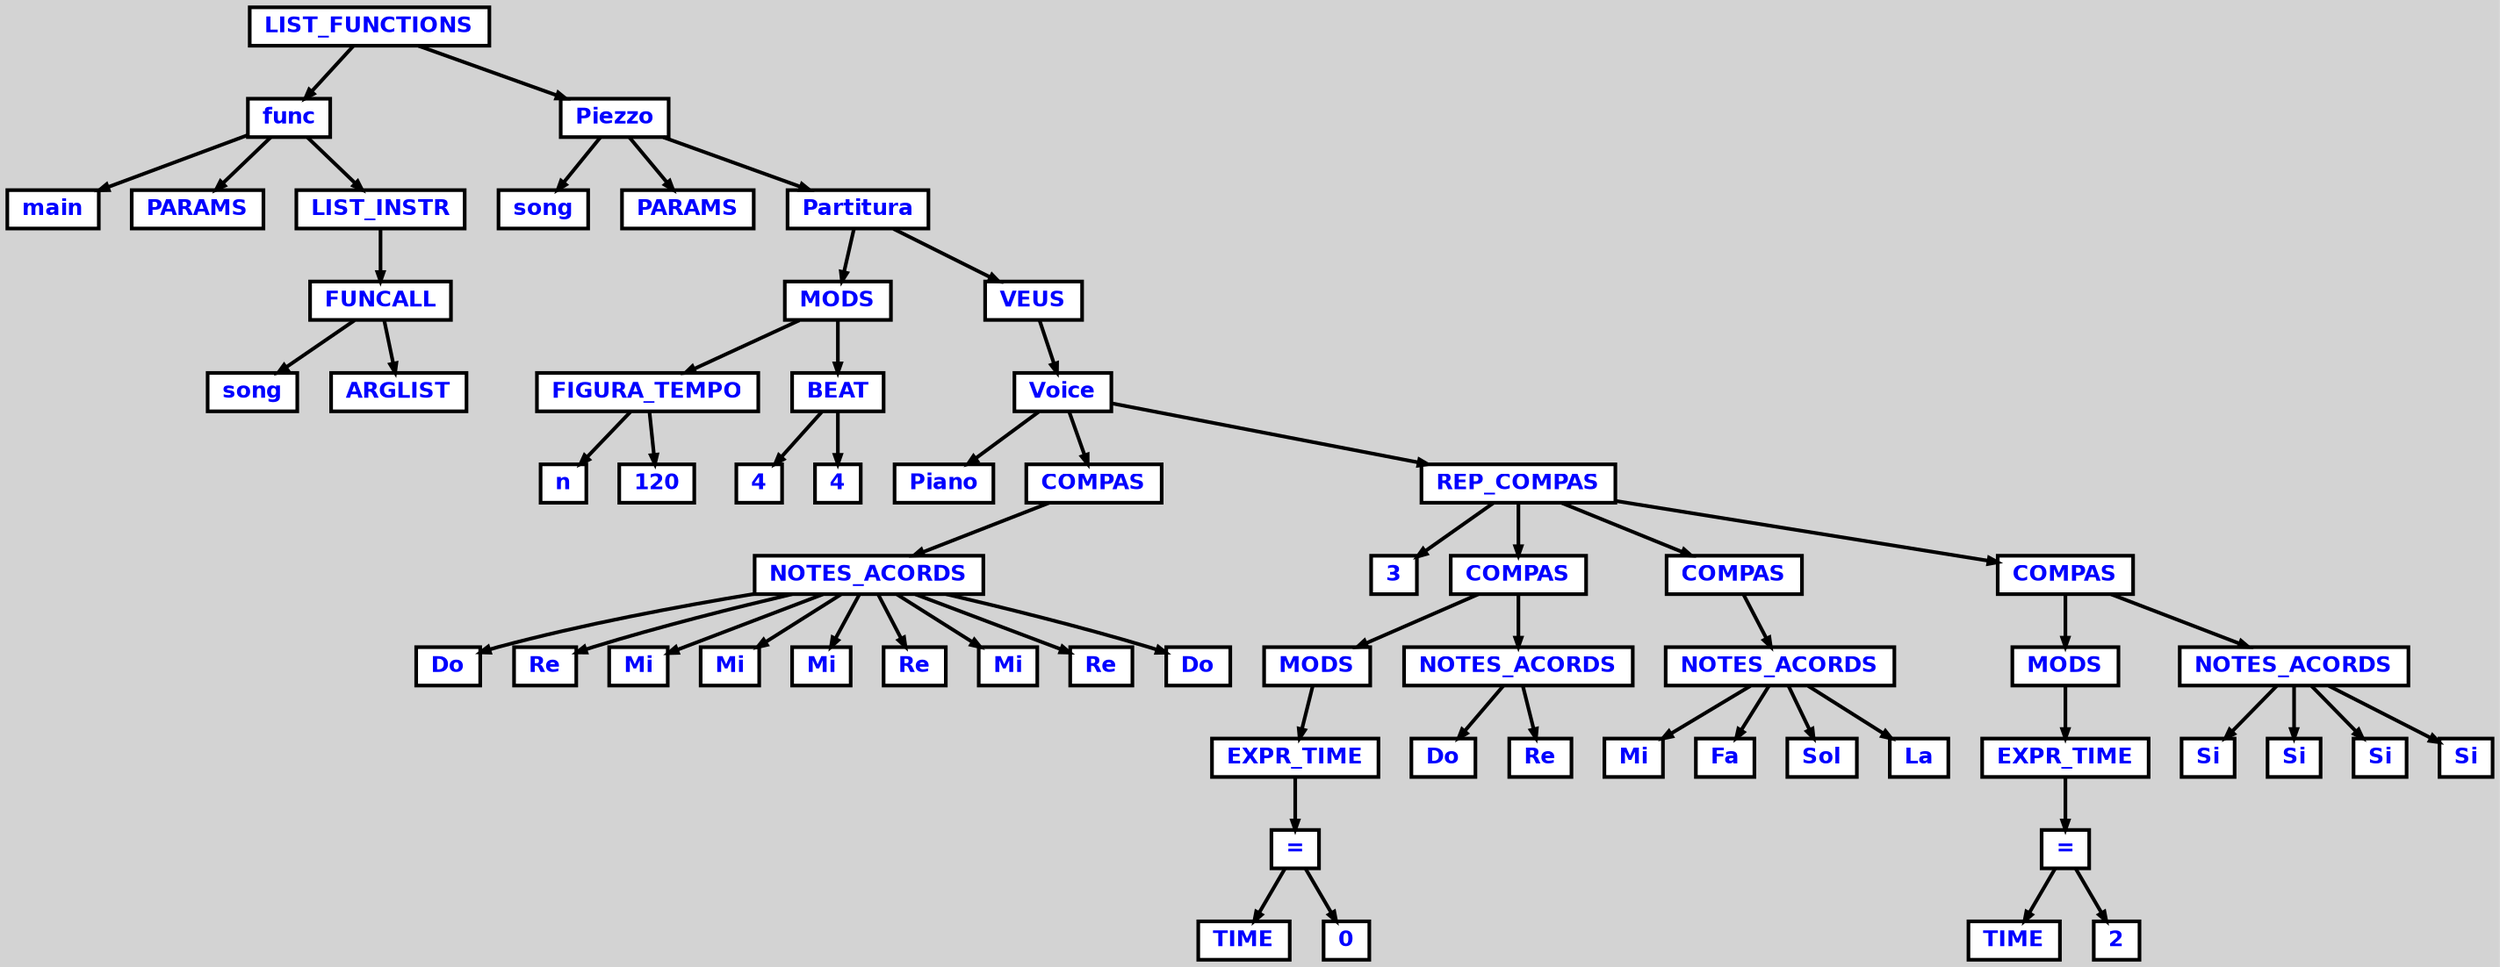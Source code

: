 digraph {

	ordering=out;
	ranksep=.4;
	bgcolor="lightgrey"; node [shape=box, fixedsize=false, fontsize=12, fontname="Helvetica-bold", fontcolor="blue"
		width=.25, height=.25, color="black", fillcolor="white", style="filled, solid, bold"];
	edge [arrowsize=.5, color="black", style="bold"]

  n0 [label="LIST_FUNCTIONS"];
  n1 [label="func"];
  n1 [label="func"];
  n2 [label="main"];
  n3 [label="PARAMS"];
  n4 [label="LIST_INSTR"];
  n4 [label="LIST_INSTR"];
  n5 [label="FUNCALL"];
  n5 [label="FUNCALL"];
  n6 [label="song"];
  n7 [label="ARGLIST"];
  n8 [label="Piezzo"];
  n8 [label="Piezzo"];
  n9 [label="song"];
  n10 [label="PARAMS"];
  n11 [label="Partitura"];
  n11 [label="Partitura"];
  n12 [label="MODS"];
  n12 [label="MODS"];
  n13 [label="FIGURA_TEMPO"];
  n13 [label="FIGURA_TEMPO"];
  n14 [label="n"];
  n15 [label="120"];
  n16 [label="BEAT"];
  n16 [label="BEAT"];
  n17 [label="4"];
  n18 [label="4"];
  n19 [label="VEUS"];
  n19 [label="VEUS"];
  n20 [label="Voice"];
  n20 [label="Voice"];
  n21 [label="Piano"];
  n22 [label="COMPAS"];
  n22 [label="COMPAS"];
  n23 [label="NOTES_ACORDS"];
  n23 [label="NOTES_ACORDS"];
  n24 [label="Do"];
  n25 [label="Re"];
  n26 [label="Mi"];
  n27 [label="Mi"];
  n28 [label="Mi"];
  n29 [label="Re"];
  n30 [label="Mi"];
  n31 [label="Re"];
  n32 [label="Do"];
  n33 [label="REP_COMPAS"];
  n33 [label="REP_COMPAS"];
  n34 [label="3"];
  n35 [label="COMPAS"];
  n35 [label="COMPAS"];
  n36 [label="MODS"];
  n36 [label="MODS"];
  n37 [label="EXPR_TIME"];
  n37 [label="EXPR_TIME"];
  n38 [label="="];
  n38 [label="="];
  n39 [label="TIME"];
  n40 [label="0"];
  n41 [label="NOTES_ACORDS"];
  n41 [label="NOTES_ACORDS"];
  n42 [label="Do"];
  n43 [label="Re"];
  n44 [label="COMPAS"];
  n44 [label="COMPAS"];
  n45 [label="NOTES_ACORDS"];
  n45 [label="NOTES_ACORDS"];
  n46 [label="Mi"];
  n47 [label="Fa"];
  n48 [label="Sol"];
  n49 [label="La"];
  n50 [label="COMPAS"];
  n50 [label="COMPAS"];
  n51 [label="MODS"];
  n51 [label="MODS"];
  n52 [label="EXPR_TIME"];
  n52 [label="EXPR_TIME"];
  n53 [label="="];
  n53 [label="="];
  n54 [label="TIME"];
  n55 [label="2"];
  n56 [label="NOTES_ACORDS"];
  n56 [label="NOTES_ACORDS"];
  n57 [label="Si"];
  n58 [label="Si"];
  n59 [label="Si"];
  n60 [label="Si"];

  n0 -> n1 // "LIST_FUNCTIONS" -> "func"
  n1 -> n2 // "func" -> "main"
  n1 -> n3 // "func" -> "PARAMS"
  n1 -> n4 // "func" -> "LIST_INSTR"
  n4 -> n5 // "LIST_INSTR" -> "FUNCALL"
  n5 -> n6 // "FUNCALL" -> "song"
  n5 -> n7 // "FUNCALL" -> "ARGLIST"
  n0 -> n8 // "LIST_FUNCTIONS" -> "Piezzo"
  n8 -> n9 // "Piezzo" -> "song"
  n8 -> n10 // "Piezzo" -> "PARAMS"
  n8 -> n11 // "Piezzo" -> "Partitura"
  n11 -> n12 // "Partitura" -> "MODS"
  n12 -> n13 // "MODS" -> "FIGURA_TEMPO"
  n13 -> n14 // "FIGURA_TEMPO" -> "n"
  n13 -> n15 // "FIGURA_TEMPO" -> "120"
  n12 -> n16 // "MODS" -> "BEAT"
  n16 -> n17 // "BEAT" -> "4"
  n16 -> n18 // "BEAT" -> "4"
  n11 -> n19 // "Partitura" -> "VEUS"
  n19 -> n20 // "VEUS" -> "Voice"
  n20 -> n21 // "Voice" -> "Piano"
  n20 -> n22 // "Voice" -> "COMPAS"
  n22 -> n23 // "COMPAS" -> "NOTES_ACORDS"
  n23 -> n24 // "NOTES_ACORDS" -> "Do"
  n23 -> n25 // "NOTES_ACORDS" -> "Re"
  n23 -> n26 // "NOTES_ACORDS" -> "Mi"
  n23 -> n27 // "NOTES_ACORDS" -> "Mi"
  n23 -> n28 // "NOTES_ACORDS" -> "Mi"
  n23 -> n29 // "NOTES_ACORDS" -> "Re"
  n23 -> n30 // "NOTES_ACORDS" -> "Mi"
  n23 -> n31 // "NOTES_ACORDS" -> "Re"
  n23 -> n32 // "NOTES_ACORDS" -> "Do"
  n20 -> n33 // "Voice" -> "REP_COMPAS"
  n33 -> n34 // "REP_COMPAS" -> "3"
  n33 -> n35 // "REP_COMPAS" -> "COMPAS"
  n35 -> n36 // "COMPAS" -> "MODS"
  n36 -> n37 // "MODS" -> "EXPR_TIME"
  n37 -> n38 // "EXPR_TIME" -> "="
  n38 -> n39 // "=" -> "TIME"
  n38 -> n40 // "=" -> "0"
  n35 -> n41 // "COMPAS" -> "NOTES_ACORDS"
  n41 -> n42 // "NOTES_ACORDS" -> "Do"
  n41 -> n43 // "NOTES_ACORDS" -> "Re"
  n33 -> n44 // "REP_COMPAS" -> "COMPAS"
  n44 -> n45 // "COMPAS" -> "NOTES_ACORDS"
  n45 -> n46 // "NOTES_ACORDS" -> "Mi"
  n45 -> n47 // "NOTES_ACORDS" -> "Fa"
  n45 -> n48 // "NOTES_ACORDS" -> "Sol"
  n45 -> n49 // "NOTES_ACORDS" -> "La"
  n33 -> n50 // "REP_COMPAS" -> "COMPAS"
  n50 -> n51 // "COMPAS" -> "MODS"
  n51 -> n52 // "MODS" -> "EXPR_TIME"
  n52 -> n53 // "EXPR_TIME" -> "="
  n53 -> n54 // "=" -> "TIME"
  n53 -> n55 // "=" -> "2"
  n50 -> n56 // "COMPAS" -> "NOTES_ACORDS"
  n56 -> n57 // "NOTES_ACORDS" -> "Si"
  n56 -> n58 // "NOTES_ACORDS" -> "Si"
  n56 -> n59 // "NOTES_ACORDS" -> "Si"
  n56 -> n60 // "NOTES_ACORDS" -> "Si"

}
